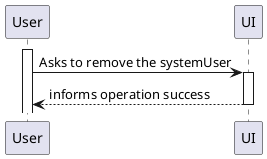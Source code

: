 @startuml

activate User
User -> UI : Asks to remove the systemUser
activate UI

UI --> User : informs operation success
deactivate UI

@enduml